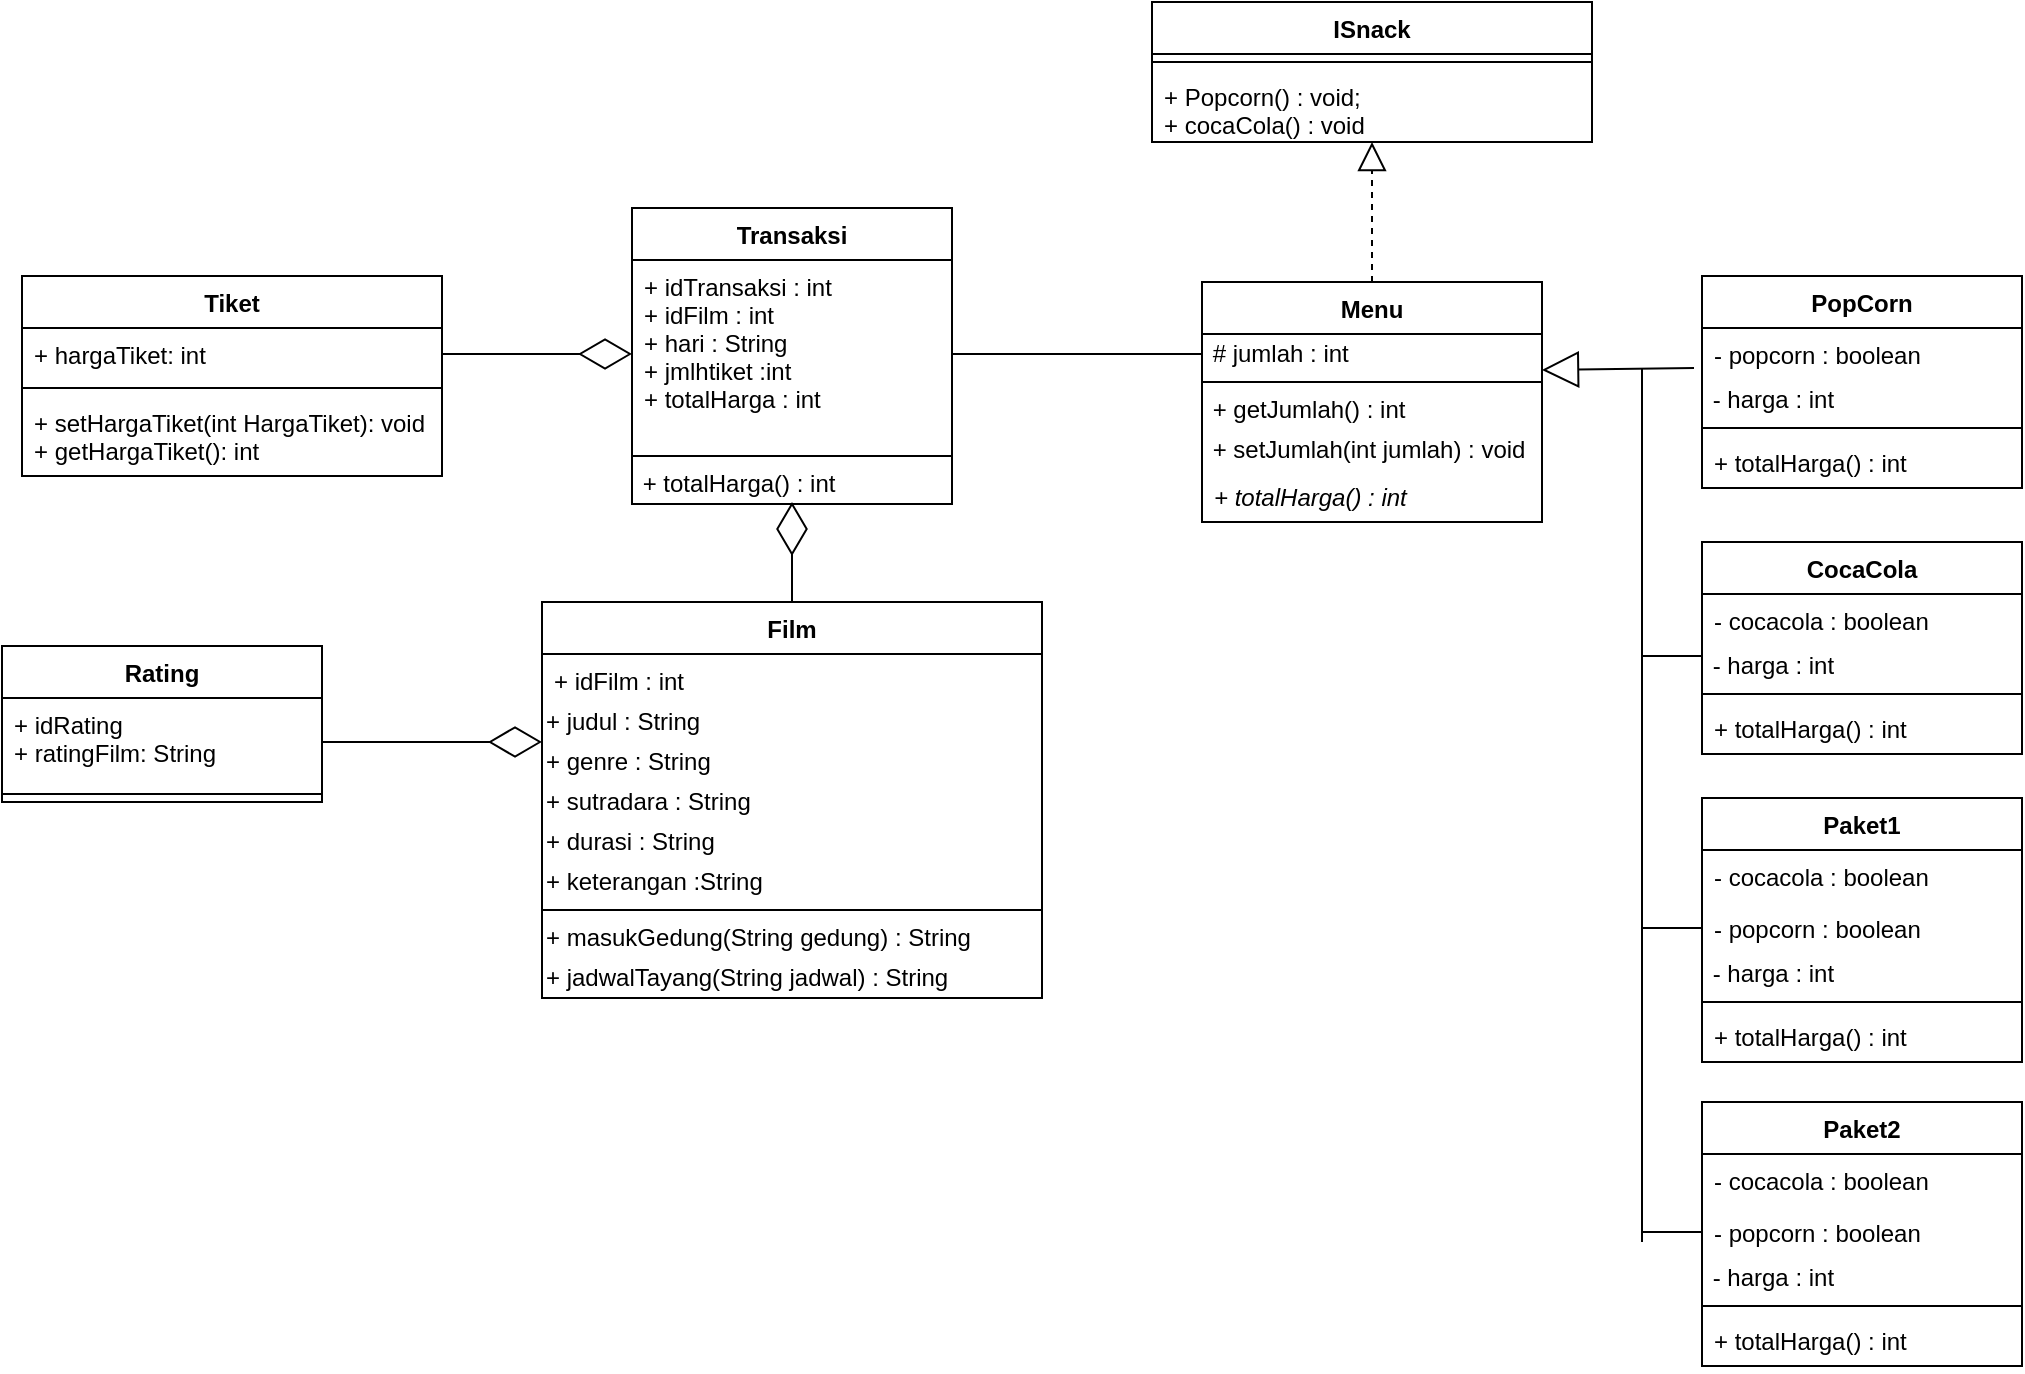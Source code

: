 <mxfile version="14.9.6" type="device"><diagram id="LQZ3uOHgX_h-DVYWc5Ci" name="Page-1"><mxGraphModel dx="1422" dy="814" grid="1" gridSize="10" guides="1" tooltips="1" connect="1" arrows="1" fold="1" page="1" pageScale="1" pageWidth="4681" pageHeight="3300" math="0" shadow="0"><root><mxCell id="0"/><mxCell id="1" parent="0"/><mxCell id="MODn93YEztF14MFABWyh-1" value="ISnack" style="swimlane;fontStyle=1;align=center;verticalAlign=top;childLayout=stackLayout;horizontal=1;startSize=26;horizontalStack=0;resizeParent=1;resizeParentMax=0;resizeLast=0;collapsible=1;marginBottom=0;" parent="1" vertex="1"><mxGeometry x="815" y="220" width="220" height="70" as="geometry"/></mxCell><mxCell id="MODn93YEztF14MFABWyh-3" value="" style="line;strokeWidth=1;fillColor=none;align=left;verticalAlign=middle;spacingTop=-1;spacingLeft=3;spacingRight=3;rotatable=0;labelPosition=right;points=[];portConstraint=eastwest;" parent="MODn93YEztF14MFABWyh-1" vertex="1"><mxGeometry y="26" width="220" height="8" as="geometry"/></mxCell><mxCell id="MODn93YEztF14MFABWyh-4" value="+ Popcorn() : void;&#10;+ cocaCola() : void" style="text;strokeColor=none;fillColor=none;align=left;verticalAlign=top;spacingLeft=4;spacingRight=4;overflow=hidden;rotatable=0;points=[[0,0.5],[1,0.5]];portConstraint=eastwest;" parent="MODn93YEztF14MFABWyh-1" vertex="1"><mxGeometry y="34" width="220" height="36" as="geometry"/></mxCell><mxCell id="MODn93YEztF14MFABWyh-5" value="Film" style="swimlane;fontStyle=1;align=center;verticalAlign=top;childLayout=stackLayout;horizontal=1;startSize=26;horizontalStack=0;resizeParent=1;resizeParentMax=0;resizeLast=0;collapsible=1;marginBottom=0;" parent="1" vertex="1"><mxGeometry x="510" y="520" width="250" height="198" as="geometry"/></mxCell><mxCell id="MODn93YEztF14MFABWyh-6" value="+ idFilm : int&#10;" style="text;strokeColor=none;fillColor=none;align=left;verticalAlign=top;spacingLeft=4;spacingRight=4;overflow=hidden;rotatable=0;points=[[0,0.5],[1,0.5]];portConstraint=eastwest;" parent="MODn93YEztF14MFABWyh-5" vertex="1"><mxGeometry y="26" width="250" height="24" as="geometry"/></mxCell><mxCell id="Zu8S8EBsNhzIIl-E6jJ_-1" value="&lt;span&gt;+ judul : String&lt;/span&gt;" style="text;html=1;strokeColor=none;fillColor=none;align=left;verticalAlign=middle;whiteSpace=wrap;rounded=0;" vertex="1" parent="MODn93YEztF14MFABWyh-5"><mxGeometry y="50" width="250" height="20" as="geometry"/></mxCell><mxCell id="Zu8S8EBsNhzIIl-E6jJ_-2" value="&lt;span&gt;+ genre : String&lt;/span&gt;" style="text;html=1;strokeColor=none;fillColor=none;align=left;verticalAlign=middle;whiteSpace=wrap;rounded=0;" vertex="1" parent="MODn93YEztF14MFABWyh-5"><mxGeometry y="70" width="250" height="20" as="geometry"/></mxCell><mxCell id="Zu8S8EBsNhzIIl-E6jJ_-3" value="&lt;span&gt;+ sutradara : String&lt;/span&gt;" style="text;html=1;strokeColor=none;fillColor=none;align=left;verticalAlign=middle;whiteSpace=wrap;rounded=0;" vertex="1" parent="MODn93YEztF14MFABWyh-5"><mxGeometry y="90" width="250" height="20" as="geometry"/></mxCell><mxCell id="Zu8S8EBsNhzIIl-E6jJ_-4" value="&lt;span&gt;+ durasi : String&lt;/span&gt;" style="text;html=1;strokeColor=none;fillColor=none;align=left;verticalAlign=middle;whiteSpace=wrap;rounded=0;" vertex="1" parent="MODn93YEztF14MFABWyh-5"><mxGeometry y="110" width="250" height="20" as="geometry"/></mxCell><mxCell id="Zu8S8EBsNhzIIl-E6jJ_-5" value="&lt;span&gt;+ keterangan :String&lt;/span&gt;" style="text;html=1;strokeColor=none;fillColor=none;align=left;verticalAlign=middle;whiteSpace=wrap;rounded=0;" vertex="1" parent="MODn93YEztF14MFABWyh-5"><mxGeometry y="130" width="250" height="20" as="geometry"/></mxCell><mxCell id="MODn93YEztF14MFABWyh-7" value="" style="line;strokeWidth=1;fillColor=none;align=left;verticalAlign=middle;spacingTop=-1;spacingLeft=3;spacingRight=3;rotatable=0;labelPosition=right;points=[];portConstraint=eastwest;" parent="MODn93YEztF14MFABWyh-5" vertex="1"><mxGeometry y="150" width="250" height="8" as="geometry"/></mxCell><mxCell id="Zu8S8EBsNhzIIl-E6jJ_-6" value="&lt;span&gt;+ masukGedung(String gedung) : String&lt;/span&gt;" style="text;html=1;strokeColor=none;fillColor=none;align=left;verticalAlign=middle;whiteSpace=wrap;rounded=0;" vertex="1" parent="MODn93YEztF14MFABWyh-5"><mxGeometry y="158" width="250" height="20" as="geometry"/></mxCell><mxCell id="Zu8S8EBsNhzIIl-E6jJ_-7" value="&lt;span&gt;+ jadwalTayang(String jadwal) : String&lt;/span&gt;" style="text;html=1;strokeColor=none;fillColor=none;align=left;verticalAlign=middle;whiteSpace=wrap;rounded=0;" vertex="1" parent="MODn93YEztF14MFABWyh-5"><mxGeometry y="178" width="250" height="20" as="geometry"/></mxCell><mxCell id="MODn93YEztF14MFABWyh-9" value="Menu" style="swimlane;fontStyle=1;align=center;verticalAlign=top;childLayout=stackLayout;horizontal=1;startSize=26;horizontalStack=0;resizeParent=1;resizeParentMax=0;resizeLast=0;collapsible=1;marginBottom=0;" parent="1" vertex="1"><mxGeometry x="840" y="360" width="170" height="120" as="geometry"/></mxCell><mxCell id="iB9J84GsbaDphAyr52L0-2" value="&amp;nbsp;# jumlah : int&amp;nbsp;" style="text;html=1;strokeColor=none;fillColor=none;align=left;verticalAlign=middle;whiteSpace=wrap;rounded=0;" parent="MODn93YEztF14MFABWyh-9" vertex="1"><mxGeometry y="26" width="170" height="20" as="geometry"/></mxCell><mxCell id="MODn93YEztF14MFABWyh-11" value="" style="line;strokeWidth=1;fillColor=none;align=left;verticalAlign=middle;spacingTop=-1;spacingLeft=3;spacingRight=3;rotatable=0;labelPosition=right;points=[];portConstraint=eastwest;" parent="MODn93YEztF14MFABWyh-9" vertex="1"><mxGeometry y="46" width="170" height="8" as="geometry"/></mxCell><mxCell id="iB9J84GsbaDphAyr52L0-3" value="&amp;nbsp;+ getJumlah() : int" style="text;html=1;strokeColor=none;fillColor=none;align=left;verticalAlign=middle;whiteSpace=wrap;rounded=0;" parent="MODn93YEztF14MFABWyh-9" vertex="1"><mxGeometry y="54" width="170" height="20" as="geometry"/></mxCell><mxCell id="iB9J84GsbaDphAyr52L0-4" value="&amp;nbsp;+ setJumlah(int jumlah) : void" style="text;html=1;strokeColor=none;fillColor=none;align=left;verticalAlign=middle;whiteSpace=wrap;rounded=0;" parent="MODn93YEztF14MFABWyh-9" vertex="1"><mxGeometry y="74" width="170" height="20" as="geometry"/></mxCell><mxCell id="MODn93YEztF14MFABWyh-12" value="+ totalHarga() : int" style="text;strokeColor=none;fillColor=none;align=left;verticalAlign=top;spacingLeft=4;spacingRight=4;overflow=hidden;rotatable=0;points=[[0,0.5],[1,0.5]];portConstraint=eastwest;fontStyle=2" parent="MODn93YEztF14MFABWyh-9" vertex="1"><mxGeometry y="94" width="170" height="26" as="geometry"/></mxCell><mxCell id="MODn93YEztF14MFABWyh-17" value="Tiket" style="swimlane;fontStyle=1;align=center;verticalAlign=top;childLayout=stackLayout;horizontal=1;startSize=26;horizontalStack=0;resizeParent=1;resizeParentMax=0;resizeLast=0;collapsible=1;marginBottom=0;" parent="1" vertex="1"><mxGeometry x="250" y="357" width="210" height="100" as="geometry"/></mxCell><mxCell id="MODn93YEztF14MFABWyh-18" value="+ hargaTiket: int" style="text;strokeColor=none;fillColor=none;align=left;verticalAlign=top;spacingLeft=4;spacingRight=4;overflow=hidden;rotatable=0;points=[[0,0.5],[1,0.5]];portConstraint=eastwest;" parent="MODn93YEztF14MFABWyh-17" vertex="1"><mxGeometry y="26" width="210" height="26" as="geometry"/></mxCell><mxCell id="MODn93YEztF14MFABWyh-19" value="" style="line;strokeWidth=1;fillColor=none;align=left;verticalAlign=middle;spacingTop=-1;spacingLeft=3;spacingRight=3;rotatable=0;labelPosition=right;points=[];portConstraint=eastwest;" parent="MODn93YEztF14MFABWyh-17" vertex="1"><mxGeometry y="52" width="210" height="8" as="geometry"/></mxCell><mxCell id="MODn93YEztF14MFABWyh-20" value="+ setHargaTiket(int HargaTiket): void&#10;+ getHargaTiket(): int" style="text;strokeColor=none;fillColor=none;align=left;verticalAlign=top;spacingLeft=4;spacingRight=4;overflow=hidden;rotatable=0;points=[[0,0.5],[1,0.5]];portConstraint=eastwest;" parent="MODn93YEztF14MFABWyh-17" vertex="1"><mxGeometry y="60" width="210" height="40" as="geometry"/></mxCell><mxCell id="MODn93YEztF14MFABWyh-21" value="" style="endArrow=block;dashed=1;endFill=0;endSize=12;html=1;exitX=0.5;exitY=0;exitDx=0;exitDy=0;" parent="1" source="MODn93YEztF14MFABWyh-9" target="MODn93YEztF14MFABWyh-4" edge="1"><mxGeometry width="160" relative="1" as="geometry"><mxPoint x="610" y="270" as="sourcePoint"/><mxPoint x="585" y="350" as="targetPoint"/></mxGeometry></mxCell><mxCell id="Phw0ZEc-DqoDADnB6KfF-1" value="Rating" style="swimlane;fontStyle=1;align=center;verticalAlign=top;childLayout=stackLayout;horizontal=1;startSize=26;horizontalStack=0;resizeParent=1;resizeParentMax=0;resizeLast=0;collapsible=1;marginBottom=0;" parent="1" vertex="1"><mxGeometry x="240" y="542" width="160" height="78" as="geometry"/></mxCell><mxCell id="Phw0ZEc-DqoDADnB6KfF-2" value="+ idRating&#10;+ ratingFilm: String" style="text;strokeColor=none;fillColor=none;align=left;verticalAlign=top;spacingLeft=4;spacingRight=4;overflow=hidden;rotatable=0;points=[[0,0.5],[1,0.5]];portConstraint=eastwest;" parent="Phw0ZEc-DqoDADnB6KfF-1" vertex="1"><mxGeometry y="26" width="160" height="44" as="geometry"/></mxCell><mxCell id="Phw0ZEc-DqoDADnB6KfF-3" value="" style="line;strokeWidth=1;fillColor=none;align=left;verticalAlign=middle;spacingTop=-1;spacingLeft=3;spacingRight=3;rotatable=0;labelPosition=right;points=[];portConstraint=eastwest;" parent="Phw0ZEc-DqoDADnB6KfF-1" vertex="1"><mxGeometry y="70" width="160" height="8" as="geometry"/></mxCell><mxCell id="Phw0ZEc-DqoDADnB6KfF-8" value="Transaksi" style="swimlane;fontStyle=1;align=center;verticalAlign=top;childLayout=stackLayout;horizontal=1;startSize=26;horizontalStack=0;resizeParent=1;resizeParentMax=0;resizeLast=0;collapsible=1;marginBottom=0;" parent="1" vertex="1"><mxGeometry x="555" y="323" width="160" height="148" as="geometry"/></mxCell><mxCell id="Phw0ZEc-DqoDADnB6KfF-9" value="+ idTransaksi : int&#10;+ idFilm : int&#10;+ hari : String&#10;+ jmlhtiket :int&#10;+ totalHarga : int" style="text;strokeColor=none;fillColor=none;align=left;verticalAlign=top;spacingLeft=4;spacingRight=4;overflow=hidden;rotatable=0;points=[[0,0.5],[1,0.5]];portConstraint=eastwest;" parent="Phw0ZEc-DqoDADnB6KfF-8" vertex="1"><mxGeometry y="26" width="160" height="94" as="geometry"/></mxCell><mxCell id="Phw0ZEc-DqoDADnB6KfF-10" value="" style="line;strokeWidth=1;fillColor=none;align=left;verticalAlign=middle;spacingTop=-1;spacingLeft=3;spacingRight=3;rotatable=0;labelPosition=right;points=[];portConstraint=eastwest;" parent="Phw0ZEc-DqoDADnB6KfF-8" vertex="1"><mxGeometry y="120" width="160" height="8" as="geometry"/></mxCell><mxCell id="Zu8S8EBsNhzIIl-E6jJ_-11" value="&amp;nbsp;+ totalHarga() : int" style="text;html=1;strokeColor=none;fillColor=none;align=left;verticalAlign=middle;whiteSpace=wrap;rounded=0;" vertex="1" parent="Phw0ZEc-DqoDADnB6KfF-8"><mxGeometry y="128" width="160" height="20" as="geometry"/></mxCell><mxCell id="rQGM2xSqENpIcei_PORN-1" value="" style="endArrow=diamondThin;endFill=0;endSize=24;html=1;exitX=1;exitY=0.5;exitDx=0;exitDy=0;entryX=0;entryY=0;entryDx=0;entryDy=0;" parent="1" source="Phw0ZEc-DqoDADnB6KfF-2" target="Zu8S8EBsNhzIIl-E6jJ_-2" edge="1"><mxGeometry width="160" relative="1" as="geometry"><mxPoint x="835" y="770" as="sourcePoint"/><mxPoint x="500" y="610" as="targetPoint"/></mxGeometry></mxCell><mxCell id="rQGM2xSqENpIcei_PORN-2" value="" style="endArrow=diamondThin;endFill=0;endSize=24;html=1;entryX=0;entryY=0.5;entryDx=0;entryDy=0;exitX=1;exitY=0.5;exitDx=0;exitDy=0;" parent="1" source="MODn93YEztF14MFABWyh-18" target="Phw0ZEc-DqoDADnB6KfF-9" edge="1"><mxGeometry width="160" relative="1" as="geometry"><mxPoint x="825" y="800" as="sourcePoint"/><mxPoint x="985" y="800" as="targetPoint"/></mxGeometry></mxCell><mxCell id="rQGM2xSqENpIcei_PORN-3" value="" style="endArrow=diamondThin;endFill=0;endSize=24;html=1;exitX=0.5;exitY=0;exitDx=0;exitDy=0;" parent="1" source="MODn93YEztF14MFABWyh-5" edge="1"><mxGeometry width="160" relative="1" as="geometry"><mxPoint x="625" y="770" as="sourcePoint"/><mxPoint x="635" y="470" as="targetPoint"/></mxGeometry></mxCell><mxCell id="iB9J84GsbaDphAyr52L0-5" value="PopCorn" style="swimlane;fontStyle=1;align=center;verticalAlign=top;childLayout=stackLayout;horizontal=1;startSize=26;horizontalStack=0;resizeParent=1;resizeParentMax=0;resizeLast=0;collapsible=1;marginBottom=0;" parent="1" vertex="1"><mxGeometry x="1090" y="357" width="160" height="106" as="geometry"/></mxCell><mxCell id="iB9J84GsbaDphAyr52L0-6" value="- popcorn : boolean&#10;" style="text;strokeColor=none;fillColor=none;align=left;verticalAlign=top;spacingLeft=4;spacingRight=4;overflow=hidden;rotatable=0;points=[[0,0.5],[1,0.5]];portConstraint=eastwest;" parent="iB9J84GsbaDphAyr52L0-5" vertex="1"><mxGeometry y="26" width="160" height="26" as="geometry"/></mxCell><mxCell id="iB9J84GsbaDphAyr52L0-9" value="&amp;nbsp;- harga : int" style="text;html=1;strokeColor=none;fillColor=none;align=left;verticalAlign=middle;whiteSpace=wrap;rounded=0;" parent="iB9J84GsbaDphAyr52L0-5" vertex="1"><mxGeometry y="52" width="160" height="20" as="geometry"/></mxCell><mxCell id="iB9J84GsbaDphAyr52L0-7" value="" style="line;strokeWidth=1;fillColor=none;align=left;verticalAlign=middle;spacingTop=-1;spacingLeft=3;spacingRight=3;rotatable=0;labelPosition=right;points=[];portConstraint=eastwest;" parent="iB9J84GsbaDphAyr52L0-5" vertex="1"><mxGeometry y="72" width="160" height="8" as="geometry"/></mxCell><mxCell id="iB9J84GsbaDphAyr52L0-8" value="+ totalHarga() : int  " style="text;strokeColor=none;fillColor=none;align=left;verticalAlign=top;spacingLeft=4;spacingRight=4;overflow=hidden;rotatable=0;points=[[0,0.5],[1,0.5]];portConstraint=eastwest;" parent="iB9J84GsbaDphAyr52L0-5" vertex="1"><mxGeometry y="80" width="160" height="26" as="geometry"/></mxCell><mxCell id="iB9J84GsbaDphAyr52L0-10" value="CocaCola" style="swimlane;fontStyle=1;align=center;verticalAlign=top;childLayout=stackLayout;horizontal=1;startSize=26;horizontalStack=0;resizeParent=1;resizeParentMax=0;resizeLast=0;collapsible=1;marginBottom=0;" parent="1" vertex="1"><mxGeometry x="1090" y="490" width="160" height="106" as="geometry"/></mxCell><mxCell id="iB9J84GsbaDphAyr52L0-11" value="- cocacola : boolean&#10;" style="text;strokeColor=none;fillColor=none;align=left;verticalAlign=top;spacingLeft=4;spacingRight=4;overflow=hidden;rotatable=0;points=[[0,0.5],[1,0.5]];portConstraint=eastwest;" parent="iB9J84GsbaDphAyr52L0-10" vertex="1"><mxGeometry y="26" width="160" height="26" as="geometry"/></mxCell><mxCell id="iB9J84GsbaDphAyr52L0-12" value="&amp;nbsp;- harga : int" style="text;html=1;strokeColor=none;fillColor=none;align=left;verticalAlign=middle;whiteSpace=wrap;rounded=0;" parent="iB9J84GsbaDphAyr52L0-10" vertex="1"><mxGeometry y="52" width="160" height="20" as="geometry"/></mxCell><mxCell id="iB9J84GsbaDphAyr52L0-13" value="" style="line;strokeWidth=1;fillColor=none;align=left;verticalAlign=middle;spacingTop=-1;spacingLeft=3;spacingRight=3;rotatable=0;labelPosition=right;points=[];portConstraint=eastwest;" parent="iB9J84GsbaDphAyr52L0-10" vertex="1"><mxGeometry y="72" width="160" height="8" as="geometry"/></mxCell><mxCell id="iB9J84GsbaDphAyr52L0-14" value="+ totalHarga() : int  " style="text;strokeColor=none;fillColor=none;align=left;verticalAlign=top;spacingLeft=4;spacingRight=4;overflow=hidden;rotatable=0;points=[[0,0.5],[1,0.5]];portConstraint=eastwest;" parent="iB9J84GsbaDphAyr52L0-10" vertex="1"><mxGeometry y="80" width="160" height="26" as="geometry"/></mxCell><mxCell id="iB9J84GsbaDphAyr52L0-15" value="Paket1" style="swimlane;fontStyle=1;align=center;verticalAlign=top;childLayout=stackLayout;horizontal=1;startSize=26;horizontalStack=0;resizeParent=1;resizeParentMax=0;resizeLast=0;collapsible=1;marginBottom=0;" parent="1" vertex="1"><mxGeometry x="1090" y="618" width="160" height="132" as="geometry"/></mxCell><mxCell id="iB9J84GsbaDphAyr52L0-16" value="- cocacola : boolean&#10;" style="text;strokeColor=none;fillColor=none;align=left;verticalAlign=top;spacingLeft=4;spacingRight=4;overflow=hidden;rotatable=0;points=[[0,0.5],[1,0.5]];portConstraint=eastwest;" parent="iB9J84GsbaDphAyr52L0-15" vertex="1"><mxGeometry y="26" width="160" height="26" as="geometry"/></mxCell><mxCell id="iB9J84GsbaDphAyr52L0-20" value="- popcorn : boolean&#10;" style="text;strokeColor=none;fillColor=none;align=left;verticalAlign=top;spacingLeft=4;spacingRight=4;overflow=hidden;rotatable=0;points=[[0,0.5],[1,0.5]];portConstraint=eastwest;" parent="iB9J84GsbaDphAyr52L0-15" vertex="1"><mxGeometry y="52" width="160" height="26" as="geometry"/></mxCell><mxCell id="iB9J84GsbaDphAyr52L0-17" value="&amp;nbsp;- harga : int" style="text;html=1;strokeColor=none;fillColor=none;align=left;verticalAlign=middle;whiteSpace=wrap;rounded=0;" parent="iB9J84GsbaDphAyr52L0-15" vertex="1"><mxGeometry y="78" width="160" height="20" as="geometry"/></mxCell><mxCell id="iB9J84GsbaDphAyr52L0-18" value="" style="line;strokeWidth=1;fillColor=none;align=left;verticalAlign=middle;spacingTop=-1;spacingLeft=3;spacingRight=3;rotatable=0;labelPosition=right;points=[];portConstraint=eastwest;" parent="iB9J84GsbaDphAyr52L0-15" vertex="1"><mxGeometry y="98" width="160" height="8" as="geometry"/></mxCell><mxCell id="iB9J84GsbaDphAyr52L0-19" value="+ totalHarga() : int  " style="text;strokeColor=none;fillColor=none;align=left;verticalAlign=top;spacingLeft=4;spacingRight=4;overflow=hidden;rotatable=0;points=[[0,0.5],[1,0.5]];portConstraint=eastwest;" parent="iB9J84GsbaDphAyr52L0-15" vertex="1"><mxGeometry y="106" width="160" height="26" as="geometry"/></mxCell><mxCell id="iB9J84GsbaDphAyr52L0-21" value="Paket2" style="swimlane;fontStyle=1;align=center;verticalAlign=top;childLayout=stackLayout;horizontal=1;startSize=26;horizontalStack=0;resizeParent=1;resizeParentMax=0;resizeLast=0;collapsible=1;marginBottom=0;" parent="1" vertex="1"><mxGeometry x="1090" y="770" width="160" height="132" as="geometry"/></mxCell><mxCell id="iB9J84GsbaDphAyr52L0-22" value="- cocacola : boolean&#10;" style="text;strokeColor=none;fillColor=none;align=left;verticalAlign=top;spacingLeft=4;spacingRight=4;overflow=hidden;rotatable=0;points=[[0,0.5],[1,0.5]];portConstraint=eastwest;" parent="iB9J84GsbaDphAyr52L0-21" vertex="1"><mxGeometry y="26" width="160" height="26" as="geometry"/></mxCell><mxCell id="iB9J84GsbaDphAyr52L0-23" value="- popcorn : boolean&#10;" style="text;strokeColor=none;fillColor=none;align=left;verticalAlign=top;spacingLeft=4;spacingRight=4;overflow=hidden;rotatable=0;points=[[0,0.5],[1,0.5]];portConstraint=eastwest;" parent="iB9J84GsbaDphAyr52L0-21" vertex="1"><mxGeometry y="52" width="160" height="26" as="geometry"/></mxCell><mxCell id="iB9J84GsbaDphAyr52L0-24" value="&amp;nbsp;- harga : int" style="text;html=1;strokeColor=none;fillColor=none;align=left;verticalAlign=middle;whiteSpace=wrap;rounded=0;" parent="iB9J84GsbaDphAyr52L0-21" vertex="1"><mxGeometry y="78" width="160" height="20" as="geometry"/></mxCell><mxCell id="iB9J84GsbaDphAyr52L0-25" value="" style="line;strokeWidth=1;fillColor=none;align=left;verticalAlign=middle;spacingTop=-1;spacingLeft=3;spacingRight=3;rotatable=0;labelPosition=right;points=[];portConstraint=eastwest;" parent="iB9J84GsbaDphAyr52L0-21" vertex="1"><mxGeometry y="98" width="160" height="8" as="geometry"/></mxCell><mxCell id="iB9J84GsbaDphAyr52L0-26" value="+ totalHarga() : int  " style="text;strokeColor=none;fillColor=none;align=left;verticalAlign=top;spacingLeft=4;spacingRight=4;overflow=hidden;rotatable=0;points=[[0,0.5],[1,0.5]];portConstraint=eastwest;" parent="iB9J84GsbaDphAyr52L0-21" vertex="1"><mxGeometry y="106" width="160" height="26" as="geometry"/></mxCell><mxCell id="iB9J84GsbaDphAyr52L0-27" value="" style="endArrow=block;endSize=16;endFill=0;html=1;exitX=-0.025;exitY=0.769;exitDx=0;exitDy=0;exitPerimeter=0;" parent="1" source="iB9J84GsbaDphAyr52L0-6" edge="1"><mxGeometry x="0.933" y="-39" width="160" relative="1" as="geometry"><mxPoint x="1060" y="404" as="sourcePoint"/><mxPoint x="1010" y="404" as="targetPoint"/><Array as="points"/><mxPoint as="offset"/></mxGeometry></mxCell><mxCell id="iB9J84GsbaDphAyr52L0-28" value="" style="endArrow=none;html=1;" parent="1" edge="1"><mxGeometry width="50" height="50" relative="1" as="geometry"><mxPoint x="1060" y="840" as="sourcePoint"/><mxPoint x="1060" y="403" as="targetPoint"/></mxGeometry></mxCell><mxCell id="iB9J84GsbaDphAyr52L0-29" value="" style="endArrow=none;html=1;entryX=0;entryY=0.5;entryDx=0;entryDy=0;" parent="1" target="iB9J84GsbaDphAyr52L0-23" edge="1"><mxGeometry width="50" height="50" relative="1" as="geometry"><mxPoint x="1060" y="835" as="sourcePoint"/><mxPoint x="950" y="500" as="targetPoint"/></mxGeometry></mxCell><mxCell id="iB9J84GsbaDphAyr52L0-30" value="" style="endArrow=none;html=1;entryX=0;entryY=0.5;entryDx=0;entryDy=0;" parent="1" target="iB9J84GsbaDphAyr52L0-20" edge="1"><mxGeometry width="50" height="50" relative="1" as="geometry"><mxPoint x="1060" y="683" as="sourcePoint"/><mxPoint x="950" y="500" as="targetPoint"/></mxGeometry></mxCell><mxCell id="iB9J84GsbaDphAyr52L0-31" value="" style="endArrow=none;html=1;entryX=0;entryY=0.25;entryDx=0;entryDy=0;" parent="1" target="iB9J84GsbaDphAyr52L0-12" edge="1"><mxGeometry width="50" height="50" relative="1" as="geometry"><mxPoint x="1060" y="547" as="sourcePoint"/><mxPoint x="950" y="500" as="targetPoint"/></mxGeometry></mxCell><mxCell id="iB9J84GsbaDphAyr52L0-32" value="" style="endArrow=none;html=1;exitX=1;exitY=0.5;exitDx=0;exitDy=0;" parent="1" source="Phw0ZEc-DqoDADnB6KfF-9" edge="1"><mxGeometry width="50" height="50" relative="1" as="geometry"><mxPoint x="670" y="550" as="sourcePoint"/><mxPoint x="840" y="396" as="targetPoint"/></mxGeometry></mxCell></root></mxGraphModel></diagram></mxfile>